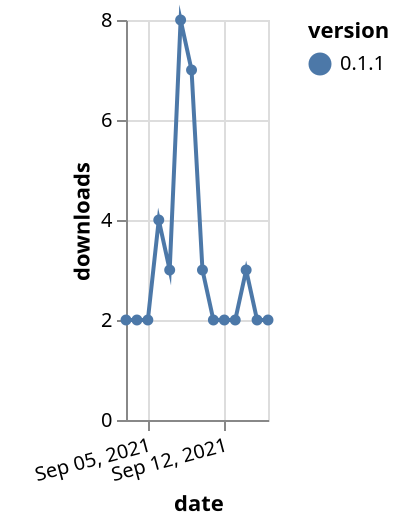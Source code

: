{"$schema": "https://vega.github.io/schema/vega-lite/v5.json", "description": "A simple bar chart with embedded data.", "data": {"values": [{"date": "2021-09-03", "total": 3573, "delta": 2, "version": "0.1.1"}, {"date": "2021-09-04", "total": 3575, "delta": 2, "version": "0.1.1"}, {"date": "2021-09-05", "total": 3577, "delta": 2, "version": "0.1.1"}, {"date": "2021-09-06", "total": 3581, "delta": 4, "version": "0.1.1"}, {"date": "2021-09-07", "total": 3584, "delta": 3, "version": "0.1.1"}, {"date": "2021-09-08", "total": 3592, "delta": 8, "version": "0.1.1"}, {"date": "2021-09-09", "total": 3599, "delta": 7, "version": "0.1.1"}, {"date": "2021-09-10", "total": 3602, "delta": 3, "version": "0.1.1"}, {"date": "2021-09-11", "total": 3604, "delta": 2, "version": "0.1.1"}, {"date": "2021-09-12", "total": 3606, "delta": 2, "version": "0.1.1"}, {"date": "2021-09-13", "total": 3608, "delta": 2, "version": "0.1.1"}, {"date": "2021-09-14", "total": 3611, "delta": 3, "version": "0.1.1"}, {"date": "2021-09-15", "total": 3613, "delta": 2, "version": "0.1.1"}, {"date": "2021-09-16", "total": 3615, "delta": 2, "version": "0.1.1"}]}, "width": "container", "mark": {"type": "line", "point": {"filled": true}}, "encoding": {"x": {"field": "date", "type": "temporal", "timeUnit": "yearmonthdate", "title": "date", "axis": {"labelAngle": -15}}, "y": {"field": "delta", "type": "quantitative", "title": "downloads"}, "color": {"field": "version", "type": "nominal"}, "tooltip": {"field": "delta"}}}